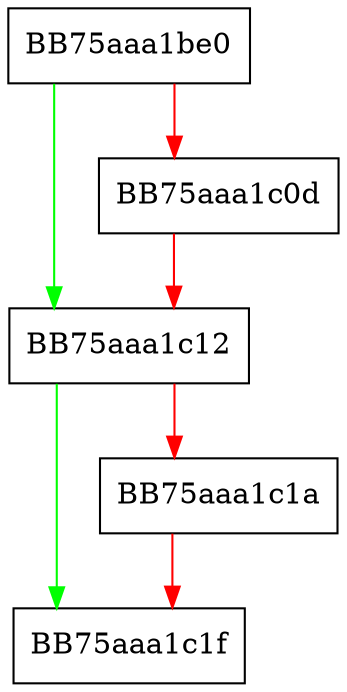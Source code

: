 digraph RpfAPI_UfsSetMetadataStringW {
  node [shape="box"];
  graph [splines=ortho];
  BB75aaa1be0 -> BB75aaa1c12 [color="green"];
  BB75aaa1be0 -> BB75aaa1c0d [color="red"];
  BB75aaa1c0d -> BB75aaa1c12 [color="red"];
  BB75aaa1c12 -> BB75aaa1c1f [color="green"];
  BB75aaa1c12 -> BB75aaa1c1a [color="red"];
  BB75aaa1c1a -> BB75aaa1c1f [color="red"];
}